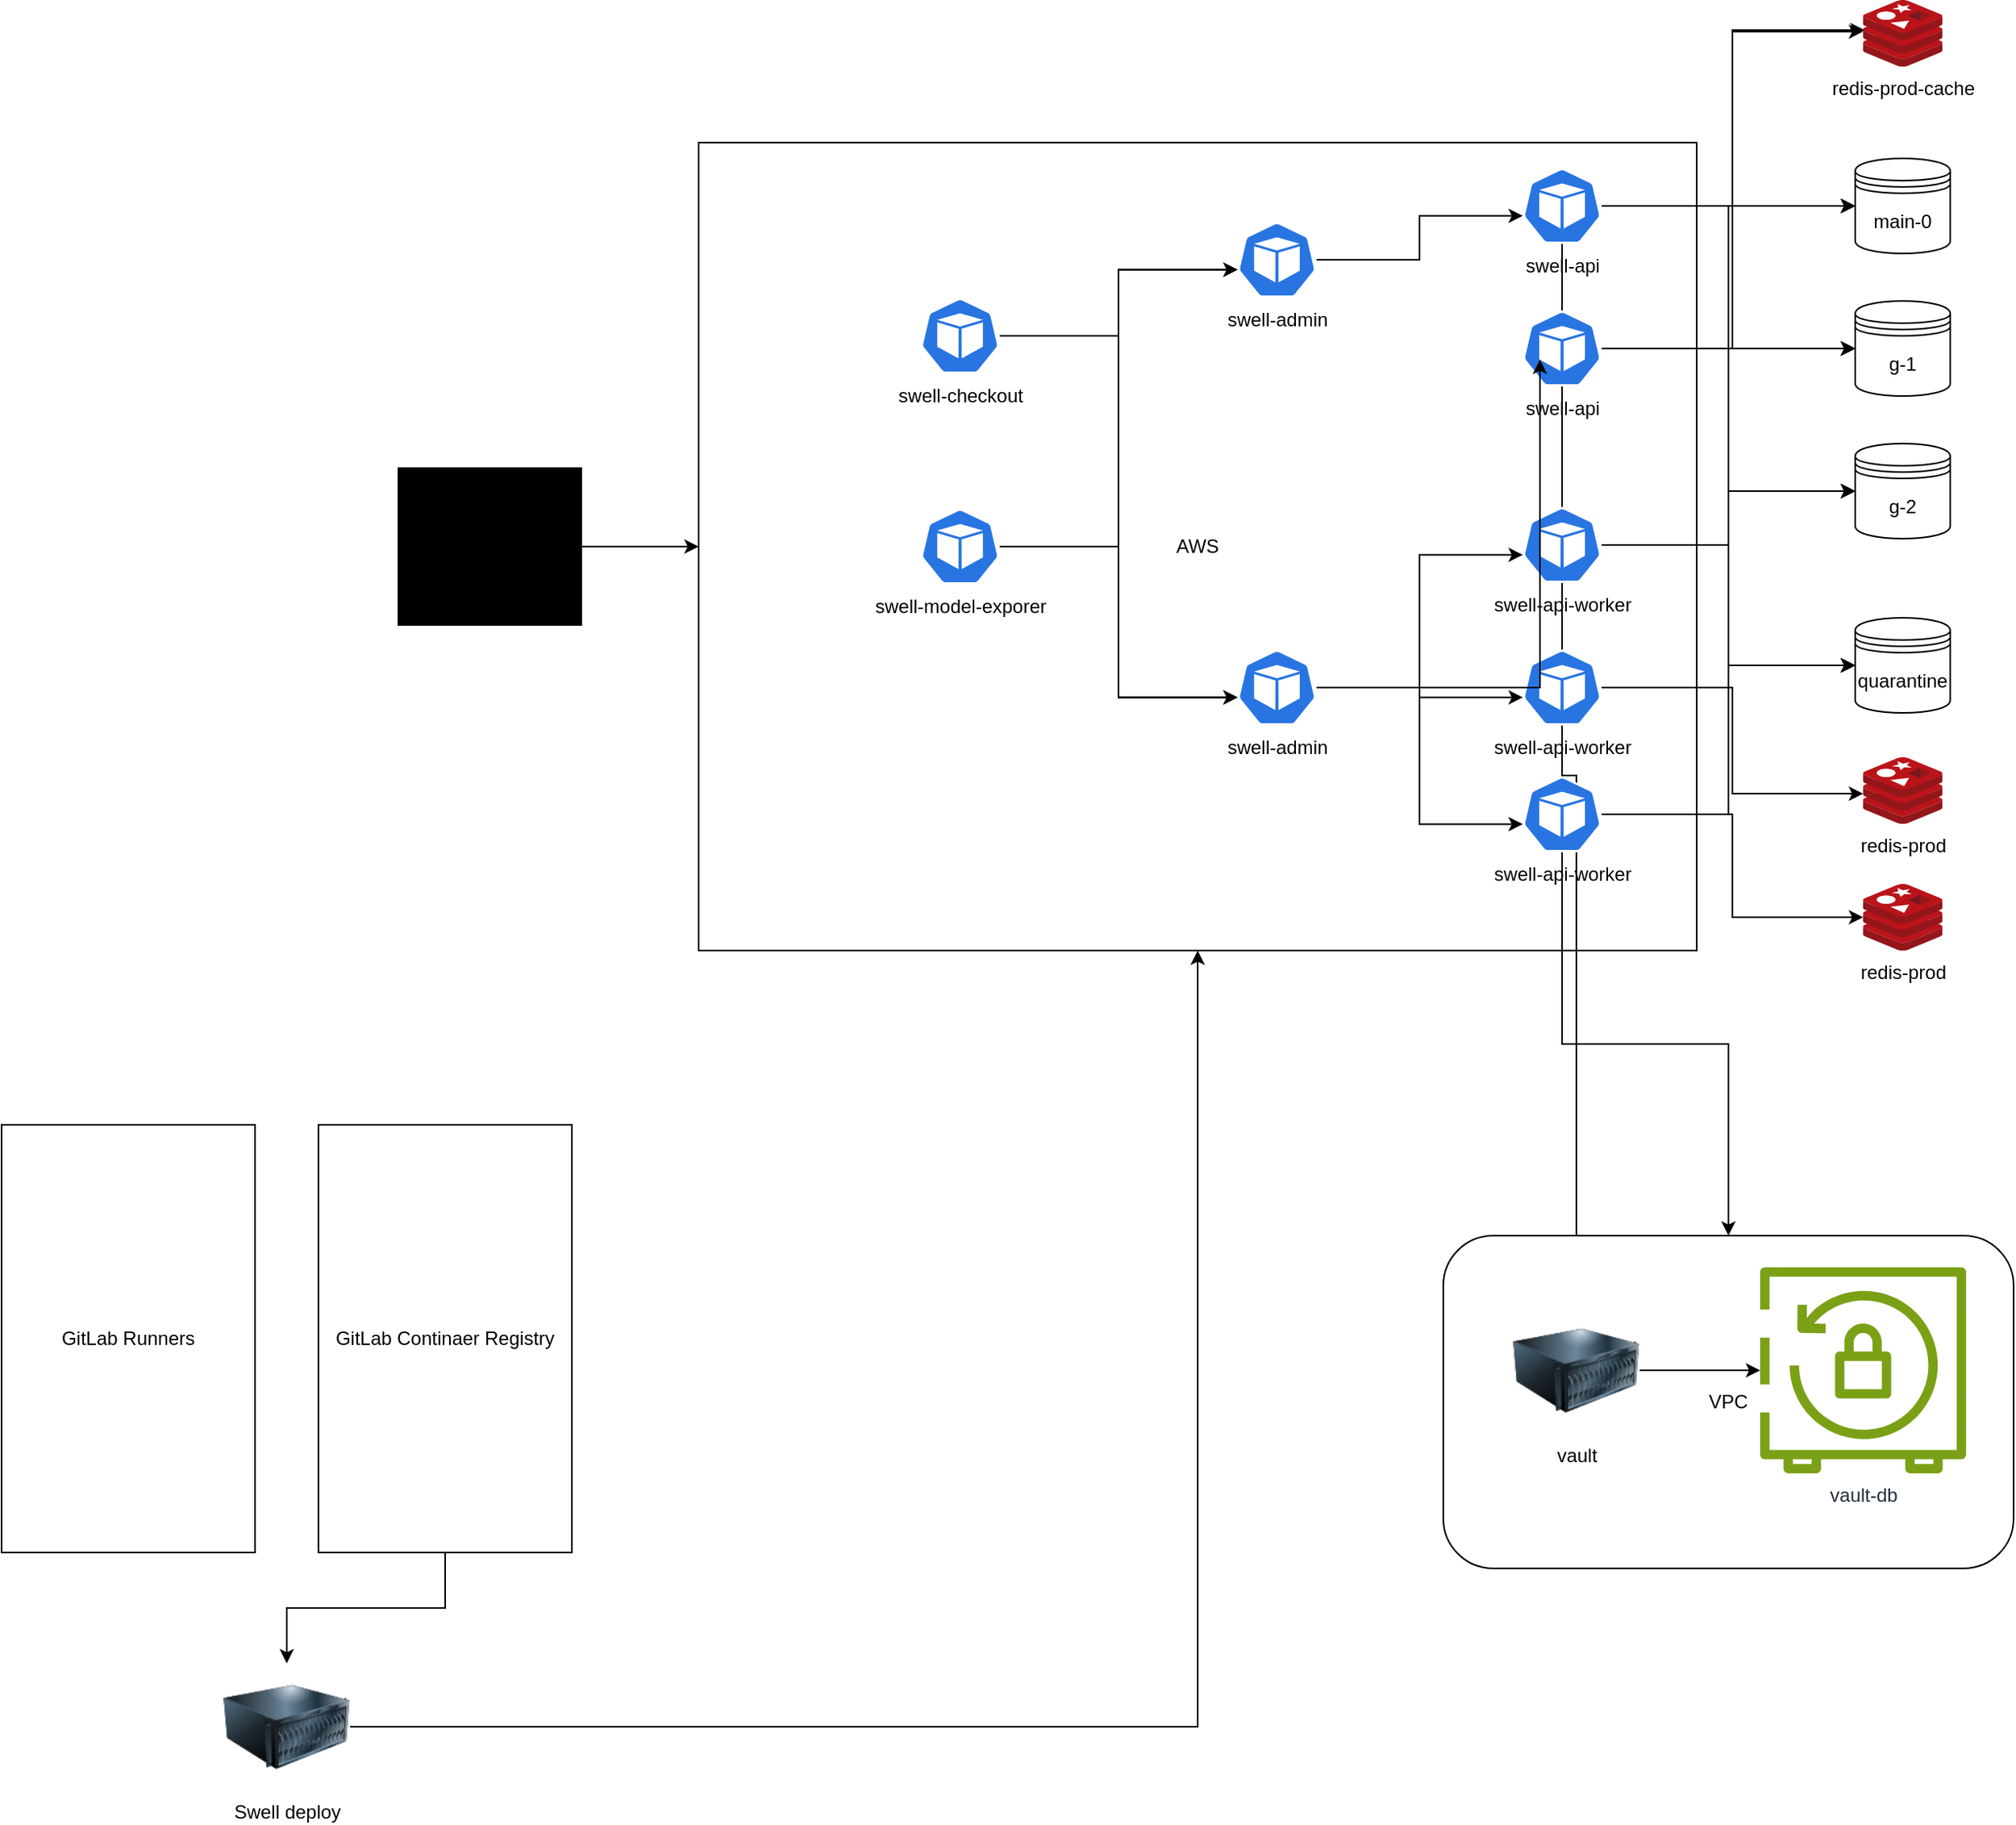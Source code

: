 <mxfile version="25.0.1">
  <diagram name="Page-1" id="R8N25rWXfq50JTmGiR3l">
    <mxGraphModel dx="2302" dy="2394" grid="1" gridSize="10" guides="1" tooltips="1" connect="1" arrows="1" fold="1" page="1" pageScale="1" pageWidth="827" pageHeight="1169" math="0" shadow="0">
      <root>
        <mxCell id="0" />
        <mxCell id="1" parent="0" />
        <mxCell id="N-dZR8vgHqI-F6xBQVG8-1" value="main-0" style="shape=datastore;whiteSpace=wrap;html=1;" vertex="1" parent="1">
          <mxGeometry x="590" y="50" width="60" height="60" as="geometry" />
        </mxCell>
        <mxCell id="N-dZR8vgHqI-F6xBQVG8-2" value="g-1" style="shape=datastore;whiteSpace=wrap;html=1;" vertex="1" parent="1">
          <mxGeometry x="590" y="140" width="60" height="60" as="geometry" />
        </mxCell>
        <mxCell id="N-dZR8vgHqI-F6xBQVG8-3" value="g-2" style="shape=datastore;whiteSpace=wrap;html=1;" vertex="1" parent="1">
          <mxGeometry x="590" y="230" width="60" height="60" as="geometry" />
        </mxCell>
        <mxCell id="N-dZR8vgHqI-F6xBQVG8-4" value="quarantine" style="shape=datastore;whiteSpace=wrap;html=1;" vertex="1" parent="1">
          <mxGeometry x="590" y="340" width="60" height="60" as="geometry" />
        </mxCell>
        <mxCell id="N-dZR8vgHqI-F6xBQVG8-5" value="AWS" style="rounded=0;whiteSpace=wrap;html=1;" vertex="1" parent="1">
          <mxGeometry x="-140" y="40" width="630" height="510" as="geometry" />
        </mxCell>
        <mxCell id="N-dZR8vgHqI-F6xBQVG8-7" style="edgeStyle=orthogonalEdgeStyle;rounded=0;orthogonalLoop=1;jettySize=auto;html=1;entryX=0;entryY=0.5;entryDx=0;entryDy=0;" edge="1" parent="1" source="N-dZR8vgHqI-F6xBQVG8-6" target="N-dZR8vgHqI-F6xBQVG8-1">
          <mxGeometry relative="1" as="geometry" />
        </mxCell>
        <mxCell id="N-dZR8vgHqI-F6xBQVG8-8" style="edgeStyle=orthogonalEdgeStyle;rounded=0;orthogonalLoop=1;jettySize=auto;html=1;entryX=0;entryY=0.5;entryDx=0;entryDy=0;" edge="1" parent="1" source="N-dZR8vgHqI-F6xBQVG8-6" target="N-dZR8vgHqI-F6xBQVG8-2">
          <mxGeometry relative="1" as="geometry" />
        </mxCell>
        <mxCell id="N-dZR8vgHqI-F6xBQVG8-9" style="edgeStyle=orthogonalEdgeStyle;rounded=0;orthogonalLoop=1;jettySize=auto;html=1;entryX=0;entryY=0.5;entryDx=0;entryDy=0;" edge="1" parent="1" source="N-dZR8vgHqI-F6xBQVG8-6" target="N-dZR8vgHqI-F6xBQVG8-3">
          <mxGeometry relative="1" as="geometry" />
        </mxCell>
        <mxCell id="N-dZR8vgHqI-F6xBQVG8-10" style="edgeStyle=orthogonalEdgeStyle;rounded=0;orthogonalLoop=1;jettySize=auto;html=1;entryX=0;entryY=0.5;entryDx=0;entryDy=0;" edge="1" parent="1" source="N-dZR8vgHqI-F6xBQVG8-6" target="N-dZR8vgHqI-F6xBQVG8-4">
          <mxGeometry relative="1" as="geometry" />
        </mxCell>
        <mxCell id="N-dZR8vgHqI-F6xBQVG8-56" style="edgeStyle=orthogonalEdgeStyle;rounded=0;orthogonalLoop=1;jettySize=auto;html=1;" edge="1" parent="1" source="N-dZR8vgHqI-F6xBQVG8-6" target="N-dZR8vgHqI-F6xBQVG8-54">
          <mxGeometry relative="1" as="geometry" />
        </mxCell>
        <mxCell id="N-dZR8vgHqI-F6xBQVG8-6" value="swell-api" style="aspect=fixed;sketch=0;html=1;dashed=0;whitespace=wrap;verticalLabelPosition=bottom;verticalAlign=top;fillColor=#2875E2;strokeColor=#ffffff;points=[[0.005,0.63,0],[0.1,0.2,0],[0.9,0.2,0],[0.5,0,0],[0.995,0.63,0],[0.72,0.99,0],[0.5,1,0],[0.28,0.99,0]];shape=mxgraph.kubernetes.icon2;prIcon=pod" vertex="1" parent="1">
          <mxGeometry x="380" y="56" width="50" height="48" as="geometry" />
        </mxCell>
        <mxCell id="N-dZR8vgHqI-F6xBQVG8-12" style="edgeStyle=orthogonalEdgeStyle;rounded=0;orthogonalLoop=1;jettySize=auto;html=1;entryX=0;entryY=0.5;entryDx=0;entryDy=0;" edge="1" parent="1" source="N-dZR8vgHqI-F6xBQVG8-11" target="N-dZR8vgHqI-F6xBQVG8-1">
          <mxGeometry relative="1" as="geometry" />
        </mxCell>
        <mxCell id="N-dZR8vgHqI-F6xBQVG8-13" style="edgeStyle=orthogonalEdgeStyle;rounded=0;orthogonalLoop=1;jettySize=auto;html=1;entryX=0;entryY=0.5;entryDx=0;entryDy=0;" edge="1" parent="1" source="N-dZR8vgHqI-F6xBQVG8-11" target="N-dZR8vgHqI-F6xBQVG8-2">
          <mxGeometry relative="1" as="geometry" />
        </mxCell>
        <mxCell id="N-dZR8vgHqI-F6xBQVG8-14" style="edgeStyle=orthogonalEdgeStyle;rounded=0;orthogonalLoop=1;jettySize=auto;html=1;entryX=0;entryY=0.5;entryDx=0;entryDy=0;" edge="1" parent="1" source="N-dZR8vgHqI-F6xBQVG8-11" target="N-dZR8vgHqI-F6xBQVG8-3">
          <mxGeometry relative="1" as="geometry" />
        </mxCell>
        <mxCell id="N-dZR8vgHqI-F6xBQVG8-15" style="edgeStyle=orthogonalEdgeStyle;rounded=0;orthogonalLoop=1;jettySize=auto;html=1;entryX=0;entryY=0.5;entryDx=0;entryDy=0;" edge="1" parent="1" source="N-dZR8vgHqI-F6xBQVG8-11" target="N-dZR8vgHqI-F6xBQVG8-4">
          <mxGeometry relative="1" as="geometry" />
        </mxCell>
        <mxCell id="N-dZR8vgHqI-F6xBQVG8-11" value="swell-api" style="aspect=fixed;sketch=0;html=1;dashed=0;whitespace=wrap;verticalLabelPosition=bottom;verticalAlign=top;fillColor=#2875E2;strokeColor=#ffffff;points=[[0.005,0.63,0],[0.1,0.2,0],[0.9,0.2,0],[0.5,0,0],[0.995,0.63,0],[0.72,0.99,0],[0.5,1,0],[0.28,0.99,0]];shape=mxgraph.kubernetes.icon2;prIcon=pod" vertex="1" parent="1">
          <mxGeometry x="380" y="146" width="50" height="48" as="geometry" />
        </mxCell>
        <mxCell id="N-dZR8vgHqI-F6xBQVG8-19" style="edgeStyle=orthogonalEdgeStyle;rounded=0;orthogonalLoop=1;jettySize=auto;html=1;entryX=0;entryY=0.5;entryDx=0;entryDy=0;" edge="1" parent="1" source="N-dZR8vgHqI-F6xBQVG8-16" target="N-dZR8vgHqI-F6xBQVG8-1">
          <mxGeometry relative="1" as="geometry" />
        </mxCell>
        <mxCell id="N-dZR8vgHqI-F6xBQVG8-20" style="edgeStyle=orthogonalEdgeStyle;rounded=0;orthogonalLoop=1;jettySize=auto;html=1;entryX=0;entryY=0.5;entryDx=0;entryDy=0;" edge="1" parent="1" source="N-dZR8vgHqI-F6xBQVG8-16" target="N-dZR8vgHqI-F6xBQVG8-2">
          <mxGeometry relative="1" as="geometry" />
        </mxCell>
        <mxCell id="N-dZR8vgHqI-F6xBQVG8-21" style="edgeStyle=orthogonalEdgeStyle;rounded=0;orthogonalLoop=1;jettySize=auto;html=1;entryX=0;entryY=0.5;entryDx=0;entryDy=0;" edge="1" parent="1" source="N-dZR8vgHqI-F6xBQVG8-16" target="N-dZR8vgHqI-F6xBQVG8-3">
          <mxGeometry relative="1" as="geometry" />
        </mxCell>
        <mxCell id="N-dZR8vgHqI-F6xBQVG8-16" value="swell-api-worker" style="aspect=fixed;sketch=0;html=1;dashed=0;whitespace=wrap;verticalLabelPosition=bottom;verticalAlign=top;fillColor=#2875E2;strokeColor=#ffffff;points=[[0.005,0.63,0],[0.1,0.2,0],[0.9,0.2,0],[0.5,0,0],[0.995,0.63,0],[0.72,0.99,0],[0.5,1,0],[0.28,0.99,0]];shape=mxgraph.kubernetes.icon2;prIcon=pod" vertex="1" parent="1">
          <mxGeometry x="380" y="270" width="50" height="48" as="geometry" />
        </mxCell>
        <mxCell id="N-dZR8vgHqI-F6xBQVG8-22" style="edgeStyle=orthogonalEdgeStyle;rounded=0;orthogonalLoop=1;jettySize=auto;html=1;entryX=0;entryY=0.5;entryDx=0;entryDy=0;" edge="1" parent="1" source="N-dZR8vgHqI-F6xBQVG8-18" target="N-dZR8vgHqI-F6xBQVG8-4">
          <mxGeometry relative="1" as="geometry" />
        </mxCell>
        <mxCell id="N-dZR8vgHqI-F6xBQVG8-18" value="swell-api-worker" style="aspect=fixed;sketch=0;html=1;dashed=0;whitespace=wrap;verticalLabelPosition=bottom;verticalAlign=top;fillColor=#2875E2;strokeColor=#ffffff;points=[[0.005,0.63,0],[0.1,0.2,0],[0.9,0.2,0],[0.5,0,0],[0.995,0.63,0],[0.72,0.99,0],[0.5,1,0],[0.28,0.99,0]];shape=mxgraph.kubernetes.icon2;prIcon=pod" vertex="1" parent="1">
          <mxGeometry x="380" y="360" width="50" height="48" as="geometry" />
        </mxCell>
        <mxCell id="N-dZR8vgHqI-F6xBQVG8-24" style="edgeStyle=orthogonalEdgeStyle;rounded=0;orthogonalLoop=1;jettySize=auto;html=1;entryX=0;entryY=0.5;entryDx=0;entryDy=0;" edge="1" parent="1" source="N-dZR8vgHqI-F6xBQVG8-23" target="N-dZR8vgHqI-F6xBQVG8-4">
          <mxGeometry relative="1" as="geometry" />
        </mxCell>
        <mxCell id="N-dZR8vgHqI-F6xBQVG8-25" style="edgeStyle=orthogonalEdgeStyle;rounded=0;orthogonalLoop=1;jettySize=auto;html=1;entryX=0;entryY=0.5;entryDx=0;entryDy=0;" edge="1" parent="1" source="N-dZR8vgHqI-F6xBQVG8-23" target="N-dZR8vgHqI-F6xBQVG8-3">
          <mxGeometry relative="1" as="geometry" />
        </mxCell>
        <mxCell id="N-dZR8vgHqI-F6xBQVG8-26" style="edgeStyle=orthogonalEdgeStyle;rounded=0;orthogonalLoop=1;jettySize=auto;html=1;entryX=0;entryY=0.5;entryDx=0;entryDy=0;" edge="1" parent="1" source="N-dZR8vgHqI-F6xBQVG8-23" target="N-dZR8vgHqI-F6xBQVG8-2">
          <mxGeometry relative="1" as="geometry" />
        </mxCell>
        <mxCell id="N-dZR8vgHqI-F6xBQVG8-27" style="edgeStyle=orthogonalEdgeStyle;rounded=0;orthogonalLoop=1;jettySize=auto;html=1;entryX=0;entryY=0.5;entryDx=0;entryDy=0;" edge="1" parent="1" source="N-dZR8vgHqI-F6xBQVG8-23" target="N-dZR8vgHqI-F6xBQVG8-1">
          <mxGeometry relative="1" as="geometry" />
        </mxCell>
        <mxCell id="N-dZR8vgHqI-F6xBQVG8-57" style="edgeStyle=orthogonalEdgeStyle;rounded=0;orthogonalLoop=1;jettySize=auto;html=1;entryX=0.5;entryY=0;entryDx=0;entryDy=0;" edge="1" parent="1" source="N-dZR8vgHqI-F6xBQVG8-23" target="N-dZR8vgHqI-F6xBQVG8-53">
          <mxGeometry relative="1" as="geometry" />
        </mxCell>
        <mxCell id="N-dZR8vgHqI-F6xBQVG8-23" value="swell-api-worker" style="aspect=fixed;sketch=0;html=1;dashed=0;whitespace=wrap;verticalLabelPosition=bottom;verticalAlign=top;fillColor=#2875E2;strokeColor=#ffffff;points=[[0.005,0.63,0],[0.1,0.2,0],[0.9,0.2,0],[0.5,0,0],[0.995,0.63,0],[0.72,0.99,0],[0.5,1,0],[0.28,0.99,0]];shape=mxgraph.kubernetes.icon2;prIcon=pod" vertex="1" parent="1">
          <mxGeometry x="380" y="440" width="50" height="48" as="geometry" />
        </mxCell>
        <mxCell id="N-dZR8vgHqI-F6xBQVG8-28" value="redis-prod&lt;div&gt;&lt;br&gt;&lt;/div&gt;" style="image;sketch=0;aspect=fixed;html=1;points=[];align=center;fontSize=12;image=img/lib/mscae/Cache_Redis_Product.svg;" vertex="1" parent="1">
          <mxGeometry x="595" y="428" width="50" height="42" as="geometry" />
        </mxCell>
        <mxCell id="N-dZR8vgHqI-F6xBQVG8-30" value="redis-prod-cache" style="image;sketch=0;aspect=fixed;html=1;points=[];align=center;fontSize=12;image=img/lib/mscae/Cache_Redis_Product.svg;" vertex="1" parent="1">
          <mxGeometry x="595" y="-50" width="50" height="42" as="geometry" />
        </mxCell>
        <mxCell id="N-dZR8vgHqI-F6xBQVG8-31" style="edgeStyle=orthogonalEdgeStyle;rounded=0;orthogonalLoop=1;jettySize=auto;html=1;entryX=0;entryY=0.548;entryDx=0;entryDy=0;entryPerimeter=0;" edge="1" parent="1" source="N-dZR8vgHqI-F6xBQVG8-18" target="N-dZR8vgHqI-F6xBQVG8-28">
          <mxGeometry relative="1" as="geometry" />
        </mxCell>
        <mxCell id="N-dZR8vgHqI-F6xBQVG8-32" value="redis-prod&lt;div&gt;&lt;br&gt;&lt;/div&gt;" style="image;sketch=0;aspect=fixed;html=1;points=[];align=center;fontSize=12;image=img/lib/mscae/Cache_Redis_Product.svg;" vertex="1" parent="1">
          <mxGeometry x="595" y="508" width="50" height="42" as="geometry" />
        </mxCell>
        <mxCell id="N-dZR8vgHqI-F6xBQVG8-33" style="edgeStyle=orthogonalEdgeStyle;rounded=0;orthogonalLoop=1;jettySize=auto;html=1;entryX=0;entryY=0.5;entryDx=0;entryDy=0;entryPerimeter=0;" edge="1" parent="1" source="N-dZR8vgHqI-F6xBQVG8-23" target="N-dZR8vgHqI-F6xBQVG8-32">
          <mxGeometry relative="1" as="geometry" />
        </mxCell>
        <mxCell id="N-dZR8vgHqI-F6xBQVG8-34" style="edgeStyle=orthogonalEdgeStyle;rounded=0;orthogonalLoop=1;jettySize=auto;html=1;entryX=0.02;entryY=0.452;entryDx=0;entryDy=0;entryPerimeter=0;" edge="1" parent="1" source="N-dZR8vgHqI-F6xBQVG8-6" target="N-dZR8vgHqI-F6xBQVG8-30">
          <mxGeometry relative="1" as="geometry" />
        </mxCell>
        <mxCell id="N-dZR8vgHqI-F6xBQVG8-35" style="edgeStyle=orthogonalEdgeStyle;rounded=0;orthogonalLoop=1;jettySize=auto;html=1;entryX=0;entryY=0.476;entryDx=0;entryDy=0;entryPerimeter=0;" edge="1" parent="1" source="N-dZR8vgHqI-F6xBQVG8-11" target="N-dZR8vgHqI-F6xBQVG8-30">
          <mxGeometry relative="1" as="geometry" />
        </mxCell>
        <mxCell id="N-dZR8vgHqI-F6xBQVG8-36" value="swell-admin" style="aspect=fixed;sketch=0;html=1;dashed=0;whitespace=wrap;verticalLabelPosition=bottom;verticalAlign=top;fillColor=#2875E2;strokeColor=#ffffff;points=[[0.005,0.63,0],[0.1,0.2,0],[0.9,0.2,0],[0.5,0,0],[0.995,0.63,0],[0.72,0.99,0],[0.5,1,0],[0.28,0.99,0]];shape=mxgraph.kubernetes.icon2;prIcon=pod" vertex="1" parent="1">
          <mxGeometry x="200" y="90" width="50" height="48" as="geometry" />
        </mxCell>
        <mxCell id="N-dZR8vgHqI-F6xBQVG8-37" value="swell-admin" style="aspect=fixed;sketch=0;html=1;dashed=0;whitespace=wrap;verticalLabelPosition=bottom;verticalAlign=top;fillColor=#2875E2;strokeColor=#ffffff;points=[[0.005,0.63,0],[0.1,0.2,0],[0.9,0.2,0],[0.5,0,0],[0.995,0.63,0],[0.72,0.99,0],[0.5,1,0],[0.28,0.99,0]];shape=mxgraph.kubernetes.icon2;prIcon=pod" vertex="1" parent="1">
          <mxGeometry x="200" y="360" width="50" height="48" as="geometry" />
        </mxCell>
        <mxCell id="N-dZR8vgHqI-F6xBQVG8-38" style="edgeStyle=orthogonalEdgeStyle;rounded=0;orthogonalLoop=1;jettySize=auto;html=1;entryX=0.005;entryY=0.63;entryDx=0;entryDy=0;entryPerimeter=0;" edge="1" parent="1" source="N-dZR8vgHqI-F6xBQVG8-36" target="N-dZR8vgHqI-F6xBQVG8-6">
          <mxGeometry relative="1" as="geometry" />
        </mxCell>
        <mxCell id="N-dZR8vgHqI-F6xBQVG8-39" style="edgeStyle=orthogonalEdgeStyle;rounded=0;orthogonalLoop=1;jettySize=auto;html=1;entryX=0.22;entryY=0.646;entryDx=0;entryDy=0;entryPerimeter=0;" edge="1" parent="1" source="N-dZR8vgHqI-F6xBQVG8-37" target="N-dZR8vgHqI-F6xBQVG8-11">
          <mxGeometry relative="1" as="geometry" />
        </mxCell>
        <mxCell id="N-dZR8vgHqI-F6xBQVG8-40" style="edgeStyle=orthogonalEdgeStyle;rounded=0;orthogonalLoop=1;jettySize=auto;html=1;entryX=0.005;entryY=0.63;entryDx=0;entryDy=0;entryPerimeter=0;" edge="1" parent="1" source="N-dZR8vgHqI-F6xBQVG8-37" target="N-dZR8vgHqI-F6xBQVG8-16">
          <mxGeometry relative="1" as="geometry" />
        </mxCell>
        <mxCell id="N-dZR8vgHqI-F6xBQVG8-41" style="edgeStyle=orthogonalEdgeStyle;rounded=0;orthogonalLoop=1;jettySize=auto;html=1;entryX=0.005;entryY=0.63;entryDx=0;entryDy=0;entryPerimeter=0;" edge="1" parent="1" source="N-dZR8vgHqI-F6xBQVG8-37" target="N-dZR8vgHqI-F6xBQVG8-18">
          <mxGeometry relative="1" as="geometry" />
        </mxCell>
        <mxCell id="N-dZR8vgHqI-F6xBQVG8-42" style="edgeStyle=orthogonalEdgeStyle;rounded=0;orthogonalLoop=1;jettySize=auto;html=1;entryX=0.005;entryY=0.63;entryDx=0;entryDy=0;entryPerimeter=0;" edge="1" parent="1" source="N-dZR8vgHqI-F6xBQVG8-37" target="N-dZR8vgHqI-F6xBQVG8-23">
          <mxGeometry relative="1" as="geometry" />
        </mxCell>
        <mxCell id="N-dZR8vgHqI-F6xBQVG8-44" style="edgeStyle=orthogonalEdgeStyle;rounded=0;orthogonalLoop=1;jettySize=auto;html=1;entryX=0;entryY=0.5;entryDx=0;entryDy=0;" edge="1" parent="1" source="N-dZR8vgHqI-F6xBQVG8-43" target="N-dZR8vgHqI-F6xBQVG8-5">
          <mxGeometry relative="1" as="geometry" />
        </mxCell>
        <mxCell id="N-dZR8vgHqI-F6xBQVG8-43" value="" style="sketch=0;verticalLabelPosition=bottom;sketch=0;aspect=fixed;html=1;verticalAlign=top;strokeColor=none;fillColor=#000000;align=center;outlineConnect=0;pointerEvents=1;shape=mxgraph.citrix2.citrix_enterprise_browser;" vertex="1" parent="1">
          <mxGeometry x="-330" y="245" width="116.4" height="100" as="geometry" />
        </mxCell>
        <mxCell id="N-dZR8vgHqI-F6xBQVG8-45" value="swell-checkout" style="aspect=fixed;sketch=0;html=1;dashed=0;whitespace=wrap;verticalLabelPosition=bottom;verticalAlign=top;fillColor=#2875E2;strokeColor=#ffffff;points=[[0.005,0.63,0],[0.1,0.2,0],[0.9,0.2,0],[0.5,0,0],[0.995,0.63,0],[0.72,0.99,0],[0.5,1,0],[0.28,0.99,0]];shape=mxgraph.kubernetes.icon2;prIcon=pod" vertex="1" parent="1">
          <mxGeometry y="138" width="50" height="48" as="geometry" />
        </mxCell>
        <mxCell id="N-dZR8vgHqI-F6xBQVG8-47" style="edgeStyle=orthogonalEdgeStyle;rounded=0;orthogonalLoop=1;jettySize=auto;html=1;entryX=0.005;entryY=0.63;entryDx=0;entryDy=0;entryPerimeter=0;" edge="1" parent="1" source="N-dZR8vgHqI-F6xBQVG8-45" target="N-dZR8vgHqI-F6xBQVG8-36">
          <mxGeometry relative="1" as="geometry" />
        </mxCell>
        <mxCell id="N-dZR8vgHqI-F6xBQVG8-48" style="edgeStyle=orthogonalEdgeStyle;rounded=0;orthogonalLoop=1;jettySize=auto;html=1;entryX=0.005;entryY=0.63;entryDx=0;entryDy=0;entryPerimeter=0;" edge="1" parent="1" source="N-dZR8vgHqI-F6xBQVG8-45" target="N-dZR8vgHqI-F6xBQVG8-37">
          <mxGeometry relative="1" as="geometry" />
        </mxCell>
        <mxCell id="N-dZR8vgHqI-F6xBQVG8-49" value="swell-model-exporer" style="aspect=fixed;sketch=0;html=1;dashed=0;whitespace=wrap;verticalLabelPosition=bottom;verticalAlign=top;fillColor=#2875E2;strokeColor=#ffffff;points=[[0.005,0.63,0],[0.1,0.2,0],[0.9,0.2,0],[0.5,0,0],[0.995,0.63,0],[0.72,0.99,0],[0.5,1,0],[0.28,0.99,0]];shape=mxgraph.kubernetes.icon2;prIcon=pod" vertex="1" parent="1">
          <mxGeometry y="271" width="50" height="48" as="geometry" />
        </mxCell>
        <mxCell id="N-dZR8vgHqI-F6xBQVG8-50" style="edgeStyle=orthogonalEdgeStyle;rounded=0;orthogonalLoop=1;jettySize=auto;html=1;entryX=0.005;entryY=0.63;entryDx=0;entryDy=0;entryPerimeter=0;" edge="1" parent="1" source="N-dZR8vgHqI-F6xBQVG8-49" target="N-dZR8vgHqI-F6xBQVG8-36">
          <mxGeometry relative="1" as="geometry" />
        </mxCell>
        <mxCell id="N-dZR8vgHqI-F6xBQVG8-51" style="edgeStyle=orthogonalEdgeStyle;rounded=0;orthogonalLoop=1;jettySize=auto;html=1;entryX=0.005;entryY=0.63;entryDx=0;entryDy=0;entryPerimeter=0;" edge="1" parent="1" source="N-dZR8vgHqI-F6xBQVG8-49" target="N-dZR8vgHqI-F6xBQVG8-37">
          <mxGeometry relative="1" as="geometry" />
        </mxCell>
        <mxCell id="N-dZR8vgHqI-F6xBQVG8-53" value="VPC" style="rounded=1;whiteSpace=wrap;html=1;" vertex="1" parent="1">
          <mxGeometry x="330" y="730" width="360" height="210" as="geometry" />
        </mxCell>
        <mxCell id="N-dZR8vgHqI-F6xBQVG8-52" value="vault-db" style="sketch=0;outlineConnect=0;fontColor=#232F3E;gradientColor=none;fillColor=#7AA116;strokeColor=none;dashed=0;verticalLabelPosition=bottom;verticalAlign=top;align=center;html=1;fontSize=12;fontStyle=0;aspect=fixed;pointerEvents=1;shape=mxgraph.aws4.aws_backup_vault_lock;" vertex="1" parent="1">
          <mxGeometry x="530" y="750" width="130" height="130" as="geometry" />
        </mxCell>
        <mxCell id="N-dZR8vgHqI-F6xBQVG8-55" style="edgeStyle=orthogonalEdgeStyle;rounded=0;orthogonalLoop=1;jettySize=auto;html=1;" edge="1" parent="1" source="N-dZR8vgHqI-F6xBQVG8-54" target="N-dZR8vgHqI-F6xBQVG8-52">
          <mxGeometry relative="1" as="geometry" />
        </mxCell>
        <mxCell id="N-dZR8vgHqI-F6xBQVG8-54" value="vault" style="image;html=1;image=img/lib/clip_art/computers/Server_128x128.png" vertex="1" parent="1">
          <mxGeometry x="374" y="775" width="80" height="80" as="geometry" />
        </mxCell>
        <mxCell id="N-dZR8vgHqI-F6xBQVG8-58" value="GitLab Runners" style="rounded=0;whiteSpace=wrap;html=1;" vertex="1" parent="1">
          <mxGeometry x="-580" y="660" width="160" height="270" as="geometry" />
        </mxCell>
        <mxCell id="N-dZR8vgHqI-F6xBQVG8-61" style="edgeStyle=orthogonalEdgeStyle;rounded=0;orthogonalLoop=1;jettySize=auto;html=1;entryX=0.5;entryY=0;entryDx=0;entryDy=0;" edge="1" parent="1" source="N-dZR8vgHqI-F6xBQVG8-59" target="N-dZR8vgHqI-F6xBQVG8-60">
          <mxGeometry relative="1" as="geometry" />
        </mxCell>
        <mxCell id="N-dZR8vgHqI-F6xBQVG8-59" value="GitLab Continaer Registry" style="rounded=0;whiteSpace=wrap;html=1;" vertex="1" parent="1">
          <mxGeometry x="-380" y="660" width="160" height="270" as="geometry" />
        </mxCell>
        <mxCell id="N-dZR8vgHqI-F6xBQVG8-62" style="edgeStyle=orthogonalEdgeStyle;rounded=0;orthogonalLoop=1;jettySize=auto;html=1;exitX=1;exitY=0.5;exitDx=0;exitDy=0;" edge="1" parent="1" source="N-dZR8vgHqI-F6xBQVG8-60" target="N-dZR8vgHqI-F6xBQVG8-5">
          <mxGeometry relative="1" as="geometry" />
        </mxCell>
        <mxCell id="N-dZR8vgHqI-F6xBQVG8-60" value="Swell deploy" style="image;html=1;image=img/lib/clip_art/computers/Server_128x128.png" vertex="1" parent="1">
          <mxGeometry x="-440" y="1000" width="80" height="80" as="geometry" />
        </mxCell>
      </root>
    </mxGraphModel>
  </diagram>
</mxfile>
